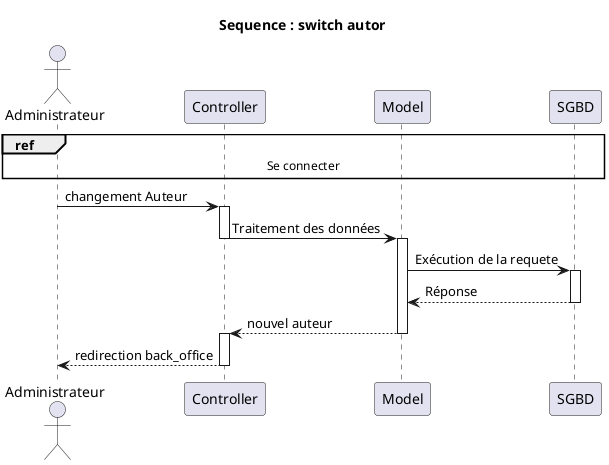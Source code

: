 @startuml

title Sequence : switch autor

actor Administrateur as Ad
participant Controller as C
participant Model as M

participant SGBD as bdd
ref over Ad,C,M,bdd : Se connecter
Ad->C:changement Auteur
activate C
C->M: Traitement des données
deactivate C
activate M
M->bdd: Exécution de la requete
activate bdd
bdd-->M:Réponse
deactivate bdd
M-->C:nouvel auteur
deactivate M
activate C
C-->Ad: redirection back_office
deactivate C





@enduml